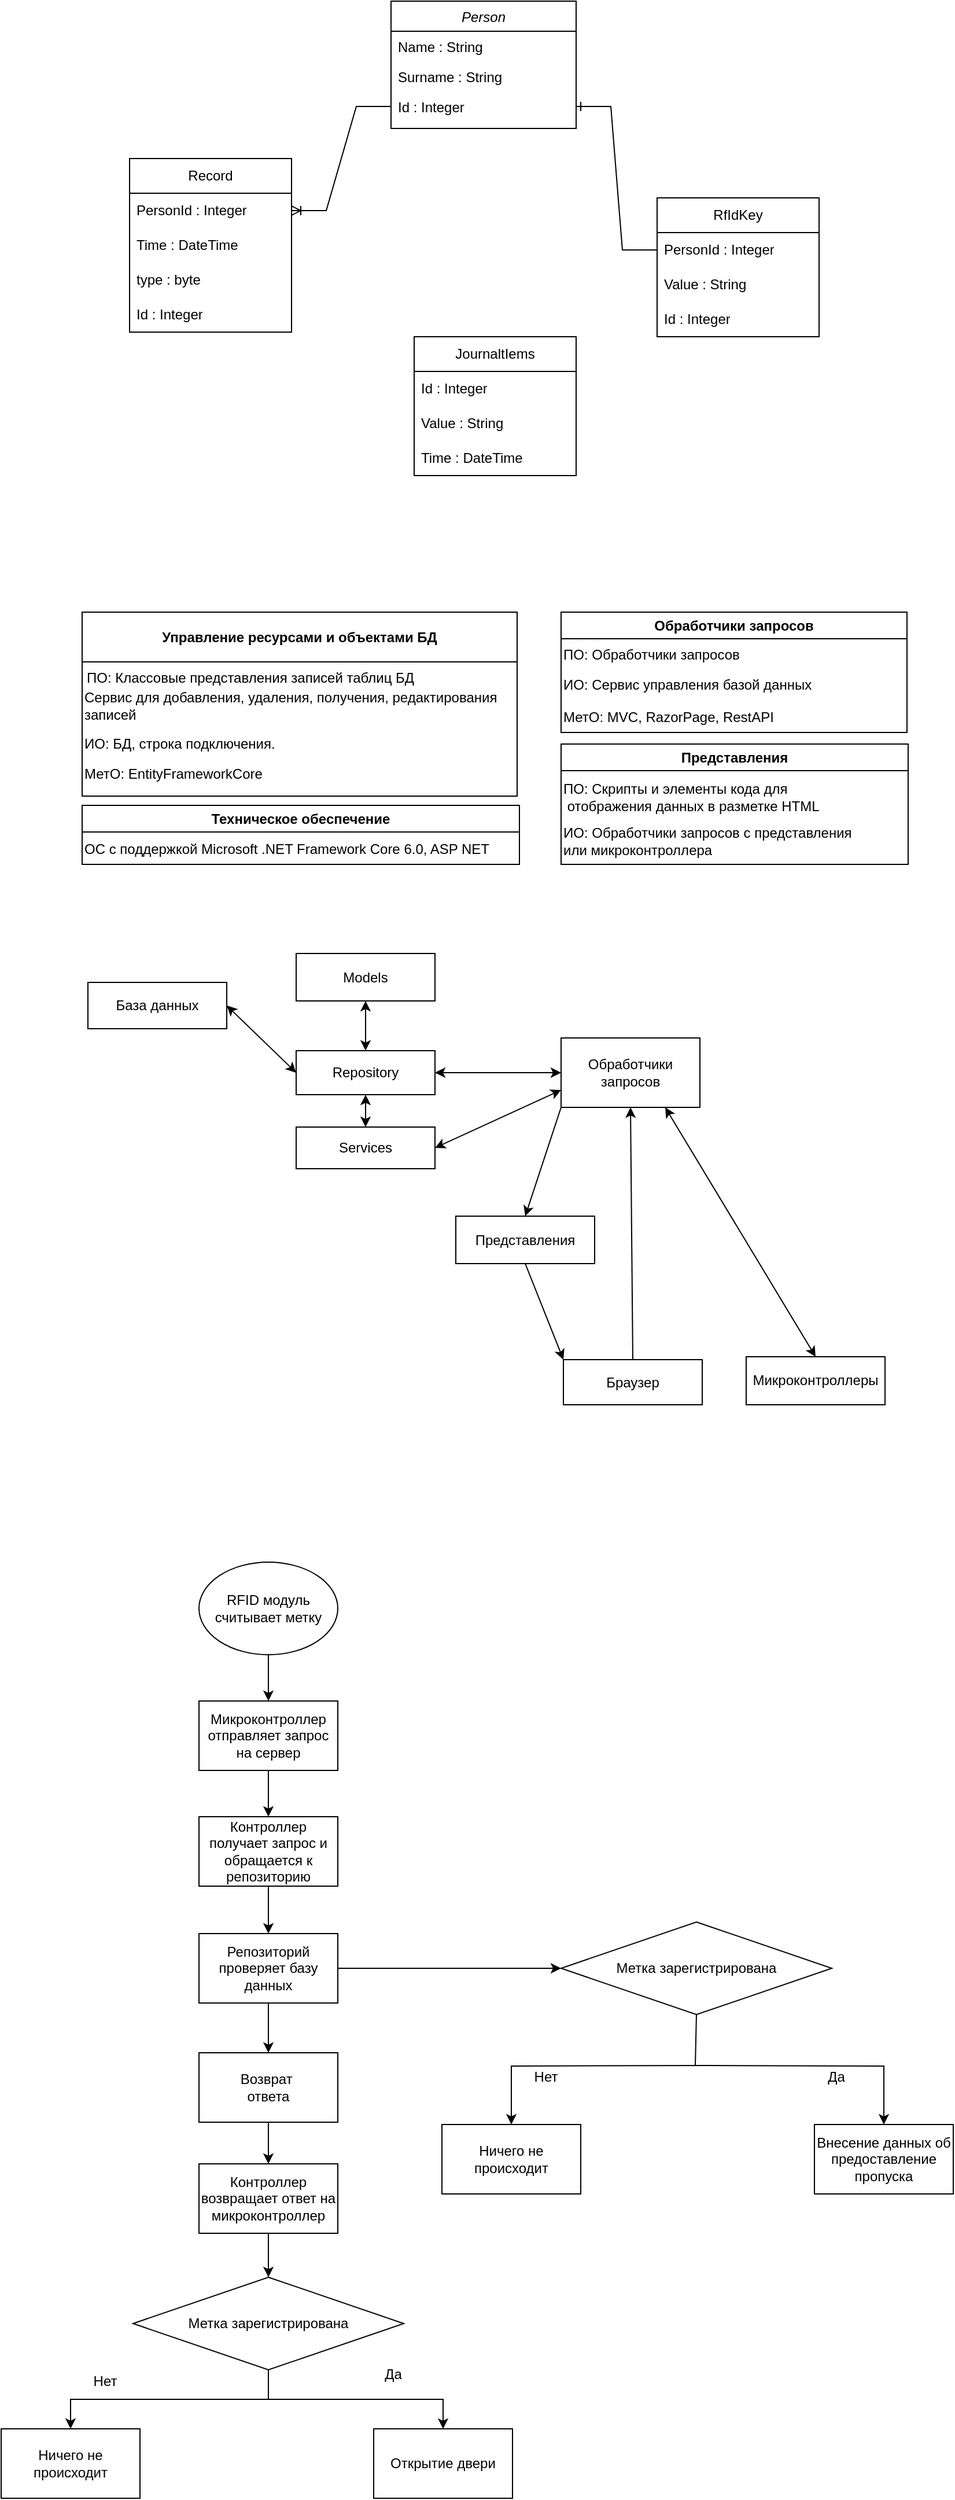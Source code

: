 <mxfile version="21.3.7" type="github">
  <diagram id="C5RBs43oDa-KdzZeNtuy" name="Page-1">
    <mxGraphModel dx="2261" dy="796" grid="0" gridSize="10" guides="1" tooltips="1" connect="1" arrows="1" fold="1" page="1" pageScale="1" pageWidth="827" pageHeight="1169" math="0" shadow="0">
      <root>
        <mxCell id="WIyWlLk6GJQsqaUBKTNV-0" />
        <mxCell id="WIyWlLk6GJQsqaUBKTNV-1" parent="WIyWlLk6GJQsqaUBKTNV-0" />
        <mxCell id="zkfFHV4jXpPFQw0GAbJ--0" value="Person" style="swimlane;fontStyle=2;align=center;verticalAlign=top;childLayout=stackLayout;horizontal=1;startSize=26;horizontalStack=0;resizeParent=1;resizeLast=0;collapsible=1;marginBottom=0;rounded=0;shadow=0;strokeWidth=1;" parent="WIyWlLk6GJQsqaUBKTNV-1" vertex="1">
          <mxGeometry x="320" y="110" width="160" height="110" as="geometry">
            <mxRectangle x="230" y="140" width="160" height="26" as="alternateBounds" />
          </mxGeometry>
        </mxCell>
        <mxCell id="zkfFHV4jXpPFQw0GAbJ--1" value="Name : String" style="text;align=left;verticalAlign=top;spacingLeft=4;spacingRight=4;overflow=hidden;rotatable=0;points=[[0,0.5],[1,0.5]];portConstraint=eastwest;" parent="zkfFHV4jXpPFQw0GAbJ--0" vertex="1">
          <mxGeometry y="26" width="160" height="26" as="geometry" />
        </mxCell>
        <mxCell id="zkfFHV4jXpPFQw0GAbJ--2" value="Surname : String" style="text;align=left;verticalAlign=top;spacingLeft=4;spacingRight=4;overflow=hidden;rotatable=0;points=[[0,0.5],[1,0.5]];portConstraint=eastwest;rounded=0;shadow=0;html=0;" parent="zkfFHV4jXpPFQw0GAbJ--0" vertex="1">
          <mxGeometry y="52" width="160" height="26" as="geometry" />
        </mxCell>
        <mxCell id="zkfFHV4jXpPFQw0GAbJ--3" value="Id : Integer" style="text;align=left;verticalAlign=top;spacingLeft=4;spacingRight=4;overflow=hidden;rotatable=0;points=[[0,0.5],[1,0.5]];portConstraint=eastwest;rounded=0;shadow=0;html=0;" parent="zkfFHV4jXpPFQw0GAbJ--0" vertex="1">
          <mxGeometry y="78" width="160" height="26" as="geometry" />
        </mxCell>
        <mxCell id="JAbAQ16eNPu53v8PzKWM-0" value="RfIdKey" style="swimlane;fontStyle=0;childLayout=stackLayout;horizontal=1;startSize=30;horizontalStack=0;resizeParent=1;resizeParentMax=0;resizeLast=0;collapsible=1;marginBottom=0;whiteSpace=wrap;html=1;swimlaneLine=1;" parent="WIyWlLk6GJQsqaUBKTNV-1" vertex="1">
          <mxGeometry x="550" y="280" width="140" height="120" as="geometry" />
        </mxCell>
        <mxCell id="JAbAQ16eNPu53v8PzKWM-1" value="PersonId : Integer" style="text;strokeColor=none;fillColor=none;align=left;verticalAlign=middle;spacingLeft=4;spacingRight=4;overflow=hidden;points=[[0,0.5],[1,0.5]];portConstraint=eastwest;rotatable=0;whiteSpace=wrap;html=1;" parent="JAbAQ16eNPu53v8PzKWM-0" vertex="1">
          <mxGeometry y="30" width="140" height="30" as="geometry" />
        </mxCell>
        <mxCell id="JAbAQ16eNPu53v8PzKWM-2" value="Value : String" style="text;strokeColor=none;fillColor=none;align=left;verticalAlign=middle;spacingLeft=4;spacingRight=4;overflow=hidden;points=[[0,0.5],[1,0.5]];portConstraint=eastwest;rotatable=0;whiteSpace=wrap;html=1;" parent="JAbAQ16eNPu53v8PzKWM-0" vertex="1">
          <mxGeometry y="60" width="140" height="30" as="geometry" />
        </mxCell>
        <mxCell id="JAbAQ16eNPu53v8PzKWM-11" value="Id : Integer" style="text;strokeColor=none;fillColor=none;align=left;verticalAlign=middle;spacingLeft=4;spacingRight=4;overflow=hidden;points=[[0,0.5],[1,0.5]];portConstraint=eastwest;rotatable=0;whiteSpace=wrap;html=1;" parent="JAbAQ16eNPu53v8PzKWM-0" vertex="1">
          <mxGeometry y="90" width="140" height="30" as="geometry" />
        </mxCell>
        <mxCell id="JAbAQ16eNPu53v8PzKWM-4" value="Record" style="swimlane;fontStyle=0;childLayout=stackLayout;horizontal=1;startSize=30;horizontalStack=0;resizeParent=1;resizeParentMax=0;resizeLast=0;collapsible=1;marginBottom=0;whiteSpace=wrap;html=1;" parent="WIyWlLk6GJQsqaUBKTNV-1" vertex="1">
          <mxGeometry x="94" y="246" width="140" height="150" as="geometry" />
        </mxCell>
        <mxCell id="JAbAQ16eNPu53v8PzKWM-5" value="PersonId : Integer" style="text;strokeColor=none;fillColor=none;align=left;verticalAlign=middle;spacingLeft=4;spacingRight=4;overflow=hidden;points=[[0,0.5],[1,0.5]];portConstraint=eastwest;rotatable=0;whiteSpace=wrap;html=1;" parent="JAbAQ16eNPu53v8PzKWM-4" vertex="1">
          <mxGeometry y="30" width="140" height="30" as="geometry" />
        </mxCell>
        <mxCell id="JAbAQ16eNPu53v8PzKWM-6" value="Time : DateTime" style="text;strokeColor=none;fillColor=none;align=left;verticalAlign=middle;spacingLeft=4;spacingRight=4;overflow=hidden;points=[[0,0.5],[1,0.5]];portConstraint=eastwest;rotatable=0;whiteSpace=wrap;html=1;" parent="JAbAQ16eNPu53v8PzKWM-4" vertex="1">
          <mxGeometry y="60" width="140" height="30" as="geometry" />
        </mxCell>
        <mxCell id="JAbAQ16eNPu53v8PzKWM-7" value="type : byte" style="text;strokeColor=none;fillColor=none;align=left;verticalAlign=middle;spacingLeft=4;spacingRight=4;overflow=hidden;points=[[0,0.5],[1,0.5]];portConstraint=eastwest;rotatable=0;whiteSpace=wrap;html=1;" parent="JAbAQ16eNPu53v8PzKWM-4" vertex="1">
          <mxGeometry y="90" width="140" height="30" as="geometry" />
        </mxCell>
        <mxCell id="JAbAQ16eNPu53v8PzKWM-12" value="Id : Integer" style="text;strokeColor=none;fillColor=none;align=left;verticalAlign=middle;spacingLeft=4;spacingRight=4;overflow=hidden;points=[[0,0.5],[1,0.5]];portConstraint=eastwest;rotatable=0;whiteSpace=wrap;html=1;" parent="JAbAQ16eNPu53v8PzKWM-4" vertex="1">
          <mxGeometry y="120" width="140" height="30" as="geometry" />
        </mxCell>
        <mxCell id="JAbAQ16eNPu53v8PzKWM-13" value="JournaltIems" style="swimlane;fontStyle=0;childLayout=stackLayout;horizontal=1;startSize=30;horizontalStack=0;resizeParent=1;resizeParentMax=0;resizeLast=0;collapsible=1;marginBottom=0;whiteSpace=wrap;html=1;" parent="WIyWlLk6GJQsqaUBKTNV-1" vertex="1">
          <mxGeometry x="340" y="400" width="140" height="120" as="geometry" />
        </mxCell>
        <mxCell id="JAbAQ16eNPu53v8PzKWM-14" value="Id : Integer" style="text;strokeColor=none;fillColor=none;align=left;verticalAlign=middle;spacingLeft=4;spacingRight=4;overflow=hidden;points=[[0,0.5],[1,0.5]];portConstraint=eastwest;rotatable=0;whiteSpace=wrap;html=1;" parent="JAbAQ16eNPu53v8PzKWM-13" vertex="1">
          <mxGeometry y="30" width="140" height="30" as="geometry" />
        </mxCell>
        <mxCell id="JAbAQ16eNPu53v8PzKWM-15" value="Value : String" style="text;strokeColor=none;fillColor=none;align=left;verticalAlign=middle;spacingLeft=4;spacingRight=4;overflow=hidden;points=[[0,0.5],[1,0.5]];portConstraint=eastwest;rotatable=0;whiteSpace=wrap;html=1;" parent="JAbAQ16eNPu53v8PzKWM-13" vertex="1">
          <mxGeometry y="60" width="140" height="30" as="geometry" />
        </mxCell>
        <mxCell id="JAbAQ16eNPu53v8PzKWM-16" value="Time : DateTime" style="text;strokeColor=none;fillColor=none;align=left;verticalAlign=middle;spacingLeft=4;spacingRight=4;overflow=hidden;points=[[0,0.5],[1,0.5]];portConstraint=eastwest;rotatable=0;whiteSpace=wrap;html=1;" parent="JAbAQ16eNPu53v8PzKWM-13" vertex="1">
          <mxGeometry y="90" width="140" height="30" as="geometry" />
        </mxCell>
        <mxCell id="JAbAQ16eNPu53v8PzKWM-20" value="Управление ресурсами и объектами БД" style="swimlane;whiteSpace=wrap;html=1;startSize=43;" parent="WIyWlLk6GJQsqaUBKTNV-1" vertex="1">
          <mxGeometry x="53" y="638" width="376" height="159" as="geometry" />
        </mxCell>
        <mxCell id="JAbAQ16eNPu53v8PzKWM-22" value="ПО: Классовые представления записей таблиц БД" style="text;html=1;align=left;verticalAlign=middle;resizable=0;points=[];autosize=1;strokeColor=none;fillColor=none;" parent="JAbAQ16eNPu53v8PzKWM-20" vertex="1">
          <mxGeometry x="2" y="44" width="301" height="26" as="geometry" />
        </mxCell>
        <mxCell id="JAbAQ16eNPu53v8PzKWM-23" value="Сервис для добавления, удаления, получения, редактирования&lt;br&gt;записей" style="text;html=1;align=left;verticalAlign=middle;resizable=0;points=[];autosize=1;strokeColor=none;fillColor=none;" parent="JAbAQ16eNPu53v8PzKWM-20" vertex="1">
          <mxGeometry y="60" width="375" height="41" as="geometry" />
        </mxCell>
        <mxCell id="JAbAQ16eNPu53v8PzKWM-24" value="ИО: БД, строка подключения." style="text;html=1;align=left;verticalAlign=middle;resizable=0;points=[];autosize=1;strokeColor=none;fillColor=none;" parent="JAbAQ16eNPu53v8PzKWM-20" vertex="1">
          <mxGeometry y="101" width="183" height="26" as="geometry" />
        </mxCell>
        <mxCell id="JAbAQ16eNPu53v8PzKWM-25" value="МетО: EntityFrameworkCore" style="text;html=1;align=left;verticalAlign=middle;resizable=0;points=[];autosize=1;strokeColor=none;fillColor=none;" parent="JAbAQ16eNPu53v8PzKWM-20" vertex="1">
          <mxGeometry y="127" width="172" height="26" as="geometry" />
        </mxCell>
        <mxCell id="JAbAQ16eNPu53v8PzKWM-26" value="Обработчики запросов" style="swimlane;whiteSpace=wrap;html=1;" parent="WIyWlLk6GJQsqaUBKTNV-1" vertex="1">
          <mxGeometry x="467" y="638" width="299" height="104" as="geometry" />
        </mxCell>
        <mxCell id="JAbAQ16eNPu53v8PzKWM-27" value="ПО: Обработчики запросов" style="text;html=1;align=left;verticalAlign=middle;resizable=0;points=[];autosize=1;strokeColor=none;fillColor=none;" parent="JAbAQ16eNPu53v8PzKWM-26" vertex="1">
          <mxGeometry y="24" width="170" height="26" as="geometry" />
        </mxCell>
        <mxCell id="JAbAQ16eNPu53v8PzKWM-28" value="ИО: Сервис управления базой данных" style="text;html=1;align=left;verticalAlign=middle;resizable=0;points=[];autosize=1;strokeColor=none;fillColor=none;" parent="JAbAQ16eNPu53v8PzKWM-26" vertex="1">
          <mxGeometry y="50" width="233" height="26" as="geometry" />
        </mxCell>
        <mxCell id="JAbAQ16eNPu53v8PzKWM-29" value="МетО: MVC, RazorPage, RestAPI" style="text;html=1;align=left;verticalAlign=middle;resizable=0;points=[];autosize=1;strokeColor=none;fillColor=none;" parent="JAbAQ16eNPu53v8PzKWM-26" vertex="1">
          <mxGeometry y="78" width="200" height="26" as="geometry" />
        </mxCell>
        <mxCell id="JAbAQ16eNPu53v8PzKWM-30" value="Представления" style="swimlane;whiteSpace=wrap;html=1;" parent="WIyWlLk6GJQsqaUBKTNV-1" vertex="1">
          <mxGeometry x="467" y="752" width="300" height="104" as="geometry" />
        </mxCell>
        <mxCell id="JAbAQ16eNPu53v8PzKWM-31" value="ПО: Скрипты и элементы кода для&lt;br&gt;&amp;nbsp;отображения данных в разметке HTML" style="text;html=1;align=left;verticalAlign=middle;resizable=0;points=[];autosize=1;strokeColor=none;fillColor=none;" parent="JAbAQ16eNPu53v8PzKWM-30" vertex="1">
          <mxGeometry y="25" width="239" height="41" as="geometry" />
        </mxCell>
        <mxCell id="JAbAQ16eNPu53v8PzKWM-33" value="ИО: Обработчики запросов с представления &lt;br&gt;или микроконтроллера" style="text;html=1;align=left;verticalAlign=middle;resizable=0;points=[];autosize=1;strokeColor=none;fillColor=none;" parent="JAbAQ16eNPu53v8PzKWM-30" vertex="1">
          <mxGeometry y="63" width="267" height="41" as="geometry" />
        </mxCell>
        <mxCell id="JAbAQ16eNPu53v8PzKWM-35" value="Техническое обеспечение" style="swimlane;whiteSpace=wrap;html=1;" parent="WIyWlLk6GJQsqaUBKTNV-1" vertex="1">
          <mxGeometry x="53" y="805" width="378" height="51" as="geometry" />
        </mxCell>
        <mxCell id="JAbAQ16eNPu53v8PzKWM-36" value="ОС с поддержкой Microsoft .NET Framework Core 6.0, ASP NET" style="text;html=1;align=left;verticalAlign=middle;resizable=0;points=[];autosize=1;strokeColor=none;fillColor=none;" parent="JAbAQ16eNPu53v8PzKWM-35" vertex="1">
          <mxGeometry y="25" width="368" height="26" as="geometry" />
        </mxCell>
        <mxCell id="JAbAQ16eNPu53v8PzKWM-37" value="База данных" style="rounded=0;whiteSpace=wrap;html=1;" parent="WIyWlLk6GJQsqaUBKTNV-1" vertex="1">
          <mxGeometry x="58" y="958" width="120" height="40" as="geometry" />
        </mxCell>
        <mxCell id="JAbAQ16eNPu53v8PzKWM-38" value="Models" style="rounded=0;whiteSpace=wrap;html=1;" parent="WIyWlLk6GJQsqaUBKTNV-1" vertex="1">
          <mxGeometry x="238" y="933" width="120" height="41" as="geometry" />
        </mxCell>
        <mxCell id="JAbAQ16eNPu53v8PzKWM-39" value="Repository" style="rounded=0;whiteSpace=wrap;html=1;" parent="WIyWlLk6GJQsqaUBKTNV-1" vertex="1">
          <mxGeometry x="238" y="1017" width="120" height="38" as="geometry" />
        </mxCell>
        <mxCell id="JAbAQ16eNPu53v8PzKWM-40" value="" style="endArrow=classic;startArrow=classic;html=1;rounded=0;entryX=1;entryY=0.5;entryDx=0;entryDy=0;exitX=0;exitY=0.5;exitDx=0;exitDy=0;" parent="WIyWlLk6GJQsqaUBKTNV-1" source="JAbAQ16eNPu53v8PzKWM-39" target="JAbAQ16eNPu53v8PzKWM-37" edge="1">
          <mxGeometry width="50" height="50" relative="1" as="geometry">
            <mxPoint x="110" y="1113" as="sourcePoint" />
            <mxPoint x="160" y="1063" as="targetPoint" />
          </mxGeometry>
        </mxCell>
        <mxCell id="JAbAQ16eNPu53v8PzKWM-41" value="" style="endArrow=classic;startArrow=classic;html=1;rounded=0;exitX=0.5;exitY=0;exitDx=0;exitDy=0;entryX=0.5;entryY=1;entryDx=0;entryDy=0;" parent="WIyWlLk6GJQsqaUBKTNV-1" source="JAbAQ16eNPu53v8PzKWM-39" target="JAbAQ16eNPu53v8PzKWM-38" edge="1">
          <mxGeometry width="50" height="50" relative="1" as="geometry">
            <mxPoint x="437" y="1041" as="sourcePoint" />
            <mxPoint x="487" y="991" as="targetPoint" />
          </mxGeometry>
        </mxCell>
        <mxCell id="JAbAQ16eNPu53v8PzKWM-42" value="Обработчики запросов" style="rounded=0;whiteSpace=wrap;html=1;" parent="WIyWlLk6GJQsqaUBKTNV-1" vertex="1">
          <mxGeometry x="467" y="1006" width="120" height="60" as="geometry" />
        </mxCell>
        <mxCell id="JAbAQ16eNPu53v8PzKWM-43" value="" style="endArrow=classic;startArrow=classic;html=1;rounded=0;entryX=0;entryY=0.5;entryDx=0;entryDy=0;exitX=1;exitY=0.5;exitDx=0;exitDy=0;" parent="WIyWlLk6GJQsqaUBKTNV-1" source="JAbAQ16eNPu53v8PzKWM-39" target="JAbAQ16eNPu53v8PzKWM-42" edge="1">
          <mxGeometry width="50" height="50" relative="1" as="geometry">
            <mxPoint x="298" y="1159" as="sourcePoint" />
            <mxPoint x="348" y="1109" as="targetPoint" />
          </mxGeometry>
        </mxCell>
        <mxCell id="JAbAQ16eNPu53v8PzKWM-44" value="Services" style="rounded=0;whiteSpace=wrap;html=1;" parent="WIyWlLk6GJQsqaUBKTNV-1" vertex="1">
          <mxGeometry x="238" y="1083" width="120" height="36" as="geometry" />
        </mxCell>
        <mxCell id="JAbAQ16eNPu53v8PzKWM-45" value="" style="endArrow=classic;startArrow=classic;html=1;rounded=0;entryX=0.5;entryY=1;entryDx=0;entryDy=0;exitX=0.5;exitY=0;exitDx=0;exitDy=0;" parent="WIyWlLk6GJQsqaUBKTNV-1" source="JAbAQ16eNPu53v8PzKWM-44" target="JAbAQ16eNPu53v8PzKWM-39" edge="1">
          <mxGeometry width="50" height="50" relative="1" as="geometry">
            <mxPoint x="98" y="1134" as="sourcePoint" />
            <mxPoint x="148" y="1084" as="targetPoint" />
          </mxGeometry>
        </mxCell>
        <mxCell id="JAbAQ16eNPu53v8PzKWM-46" value="" style="endArrow=classic;startArrow=classic;html=1;rounded=0;entryX=0;entryY=0.75;entryDx=0;entryDy=0;exitX=1;exitY=0.5;exitDx=0;exitDy=0;" parent="WIyWlLk6GJQsqaUBKTNV-1" source="JAbAQ16eNPu53v8PzKWM-44" target="JAbAQ16eNPu53v8PzKWM-42" edge="1">
          <mxGeometry width="50" height="50" relative="1" as="geometry">
            <mxPoint x="483" y="1170" as="sourcePoint" />
            <mxPoint x="533" y="1120" as="targetPoint" />
          </mxGeometry>
        </mxCell>
        <mxCell id="JAbAQ16eNPu53v8PzKWM-47" value="Представления" style="rounded=0;whiteSpace=wrap;html=1;" parent="WIyWlLk6GJQsqaUBKTNV-1" vertex="1">
          <mxGeometry x="376" y="1160" width="120" height="41" as="geometry" />
        </mxCell>
        <mxCell id="JAbAQ16eNPu53v8PzKWM-51" value="Браузер" style="rounded=0;whiteSpace=wrap;html=1;" parent="WIyWlLk6GJQsqaUBKTNV-1" vertex="1">
          <mxGeometry x="469" y="1284" width="120" height="39" as="geometry" />
        </mxCell>
        <mxCell id="JAbAQ16eNPu53v8PzKWM-52" value="Микроконтроллеры" style="rounded=0;whiteSpace=wrap;html=1;" parent="WIyWlLk6GJQsqaUBKTNV-1" vertex="1">
          <mxGeometry x="627" y="1281.5" width="120" height="41.5" as="geometry" />
        </mxCell>
        <mxCell id="JAbAQ16eNPu53v8PzKWM-53" value="" style="endArrow=classic;startArrow=classic;html=1;rounded=0;entryX=0.75;entryY=1;entryDx=0;entryDy=0;exitX=0.5;exitY=0;exitDx=0;exitDy=0;" parent="WIyWlLk6GJQsqaUBKTNV-1" source="JAbAQ16eNPu53v8PzKWM-52" target="JAbAQ16eNPu53v8PzKWM-42" edge="1">
          <mxGeometry width="50" height="50" relative="1" as="geometry">
            <mxPoint x="238" y="1407" as="sourcePoint" />
            <mxPoint x="288" y="1357" as="targetPoint" />
          </mxGeometry>
        </mxCell>
        <mxCell id="JAbAQ16eNPu53v8PzKWM-55" value="" style="endArrow=classic;html=1;rounded=0;exitX=0.5;exitY=0;exitDx=0;exitDy=0;entryX=0.5;entryY=1;entryDx=0;entryDy=0;" parent="WIyWlLk6GJQsqaUBKTNV-1" source="JAbAQ16eNPu53v8PzKWM-51" target="JAbAQ16eNPu53v8PzKWM-42" edge="1">
          <mxGeometry width="50" height="50" relative="1" as="geometry">
            <mxPoint x="444" y="1267" as="sourcePoint" />
            <mxPoint x="494" y="1217" as="targetPoint" />
          </mxGeometry>
        </mxCell>
        <mxCell id="JAbAQ16eNPu53v8PzKWM-56" value="" style="endArrow=classic;html=1;rounded=0;exitX=0.5;exitY=1;exitDx=0;exitDy=0;entryX=0;entryY=0;entryDx=0;entryDy=0;" parent="WIyWlLk6GJQsqaUBKTNV-1" source="JAbAQ16eNPu53v8PzKWM-47" target="JAbAQ16eNPu53v8PzKWM-51" edge="1">
          <mxGeometry width="50" height="50" relative="1" as="geometry">
            <mxPoint x="262" y="1337" as="sourcePoint" />
            <mxPoint x="312" y="1287" as="targetPoint" />
          </mxGeometry>
        </mxCell>
        <mxCell id="JAbAQ16eNPu53v8PzKWM-57" value="" style="endArrow=classic;html=1;rounded=0;exitX=0;exitY=1;exitDx=0;exitDy=0;entryX=0.5;entryY=0;entryDx=0;entryDy=0;" parent="WIyWlLk6GJQsqaUBKTNV-1" source="JAbAQ16eNPu53v8PzKWM-42" target="JAbAQ16eNPu53v8PzKWM-47" edge="1">
          <mxGeometry width="50" height="50" relative="1" as="geometry">
            <mxPoint x="174" y="1339" as="sourcePoint" />
            <mxPoint x="224" y="1289" as="targetPoint" />
          </mxGeometry>
        </mxCell>
        <mxCell id="JAbAQ16eNPu53v8PzKWM-60" style="edgeStyle=orthogonalEdgeStyle;rounded=0;orthogonalLoop=1;jettySize=auto;html=1;entryX=0.5;entryY=0;entryDx=0;entryDy=0;" parent="WIyWlLk6GJQsqaUBKTNV-1" source="JAbAQ16eNPu53v8PzKWM-58" target="JAbAQ16eNPu53v8PzKWM-59" edge="1">
          <mxGeometry relative="1" as="geometry" />
        </mxCell>
        <mxCell id="JAbAQ16eNPu53v8PzKWM-58" value="RFID модуль считывает метку" style="ellipse;whiteSpace=wrap;html=1;" parent="WIyWlLk6GJQsqaUBKTNV-1" vertex="1">
          <mxGeometry x="154" y="1459" width="120" height="80" as="geometry" />
        </mxCell>
        <mxCell id="JAbAQ16eNPu53v8PzKWM-64" style="edgeStyle=orthogonalEdgeStyle;rounded=0;orthogonalLoop=1;jettySize=auto;html=1;entryX=0.5;entryY=0;entryDx=0;entryDy=0;" parent="WIyWlLk6GJQsqaUBKTNV-1" source="JAbAQ16eNPu53v8PzKWM-59" target="JAbAQ16eNPu53v8PzKWM-61" edge="1">
          <mxGeometry relative="1" as="geometry" />
        </mxCell>
        <mxCell id="JAbAQ16eNPu53v8PzKWM-59" value="Микроконтроллер отправляет запрос на сервер" style="rounded=0;whiteSpace=wrap;html=1;" parent="WIyWlLk6GJQsqaUBKTNV-1" vertex="1">
          <mxGeometry x="154" y="1579" width="120" height="60" as="geometry" />
        </mxCell>
        <mxCell id="JAbAQ16eNPu53v8PzKWM-65" style="edgeStyle=orthogonalEdgeStyle;rounded=0;orthogonalLoop=1;jettySize=auto;html=1;entryX=0.5;entryY=0;entryDx=0;entryDy=0;" parent="WIyWlLk6GJQsqaUBKTNV-1" source="JAbAQ16eNPu53v8PzKWM-61" target="JAbAQ16eNPu53v8PzKWM-62" edge="1">
          <mxGeometry relative="1" as="geometry" />
        </mxCell>
        <mxCell id="JAbAQ16eNPu53v8PzKWM-61" value="Контроллер получает запрос и обращается к репозиторию" style="rounded=0;whiteSpace=wrap;html=1;" parent="WIyWlLk6GJQsqaUBKTNV-1" vertex="1">
          <mxGeometry x="154" y="1679" width="120" height="60" as="geometry" />
        </mxCell>
        <mxCell id="JAbAQ16eNPu53v8PzKWM-79" style="edgeStyle=orthogonalEdgeStyle;rounded=0;orthogonalLoop=1;jettySize=auto;html=1;entryX=0.5;entryY=0;entryDx=0;entryDy=0;" parent="WIyWlLk6GJQsqaUBKTNV-1" source="JAbAQ16eNPu53v8PzKWM-62" target="JAbAQ16eNPu53v8PzKWM-70" edge="1">
          <mxGeometry relative="1" as="geometry" />
        </mxCell>
        <mxCell id="JAbAQ16eNPu53v8PzKWM-98" style="edgeStyle=orthogonalEdgeStyle;rounded=0;orthogonalLoop=1;jettySize=auto;html=1;entryX=0;entryY=0.5;entryDx=0;entryDy=0;" parent="WIyWlLk6GJQsqaUBKTNV-1" source="JAbAQ16eNPu53v8PzKWM-62" target="JAbAQ16eNPu53v8PzKWM-97" edge="1">
          <mxGeometry relative="1" as="geometry" />
        </mxCell>
        <mxCell id="JAbAQ16eNPu53v8PzKWM-62" value="Репозиторий проверяет базу данных" style="rounded=0;whiteSpace=wrap;html=1;" parent="WIyWlLk6GJQsqaUBKTNV-1" vertex="1">
          <mxGeometry x="154" y="1780" width="120" height="60" as="geometry" />
        </mxCell>
        <mxCell id="JAbAQ16eNPu53v8PzKWM-69" value="Нет" style="text;html=1;strokeColor=none;fillColor=none;align=center;verticalAlign=middle;whiteSpace=wrap;rounded=0;" parent="WIyWlLk6GJQsqaUBKTNV-1" vertex="1">
          <mxGeometry x="43" y="2152" width="60" height="30" as="geometry" />
        </mxCell>
        <mxCell id="JAbAQ16eNPu53v8PzKWM-76" style="edgeStyle=orthogonalEdgeStyle;rounded=0;orthogonalLoop=1;jettySize=auto;html=1;entryX=0.5;entryY=0;entryDx=0;entryDy=0;" parent="WIyWlLk6GJQsqaUBKTNV-1" source="JAbAQ16eNPu53v8PzKWM-70" target="JAbAQ16eNPu53v8PzKWM-75" edge="1">
          <mxGeometry relative="1" as="geometry" />
        </mxCell>
        <mxCell id="JAbAQ16eNPu53v8PzKWM-70" value="Возврат&amp;nbsp;&lt;br&gt;ответа" style="rounded=0;whiteSpace=wrap;html=1;" parent="WIyWlLk6GJQsqaUBKTNV-1" vertex="1">
          <mxGeometry x="154" y="1883" width="120" height="60" as="geometry" />
        </mxCell>
        <mxCell id="JAbAQ16eNPu53v8PzKWM-72" value="Да" style="text;html=1;strokeColor=none;fillColor=none;align=center;verticalAlign=middle;whiteSpace=wrap;rounded=0;" parent="WIyWlLk6GJQsqaUBKTNV-1" vertex="1">
          <mxGeometry x="292" y="2146" width="60" height="30" as="geometry" />
        </mxCell>
        <mxCell id="JAbAQ16eNPu53v8PzKWM-80" style="edgeStyle=orthogonalEdgeStyle;rounded=0;orthogonalLoop=1;jettySize=auto;html=1;entryX=0.5;entryY=0;entryDx=0;entryDy=0;" parent="WIyWlLk6GJQsqaUBKTNV-1" source="JAbAQ16eNPu53v8PzKWM-75" target="JAbAQ16eNPu53v8PzKWM-77" edge="1">
          <mxGeometry relative="1" as="geometry" />
        </mxCell>
        <mxCell id="JAbAQ16eNPu53v8PzKWM-75" value="Контроллер возвращает ответ на микроконтроллер" style="rounded=0;whiteSpace=wrap;html=1;" parent="WIyWlLk6GJQsqaUBKTNV-1" vertex="1">
          <mxGeometry x="154" y="1979" width="120" height="60" as="geometry" />
        </mxCell>
        <mxCell id="JAbAQ16eNPu53v8PzKWM-83" style="edgeStyle=orthogonalEdgeStyle;rounded=0;orthogonalLoop=1;jettySize=auto;html=1;entryX=0.5;entryY=0;entryDx=0;entryDy=0;" parent="WIyWlLk6GJQsqaUBKTNV-1" source="JAbAQ16eNPu53v8PzKWM-77" target="JAbAQ16eNPu53v8PzKWM-82" edge="1">
          <mxGeometry relative="1" as="geometry" />
        </mxCell>
        <mxCell id="JAbAQ16eNPu53v8PzKWM-84" style="edgeStyle=orthogonalEdgeStyle;rounded=0;orthogonalLoop=1;jettySize=auto;html=1;entryX=0.5;entryY=0;entryDx=0;entryDy=0;" parent="WIyWlLk6GJQsqaUBKTNV-1" source="JAbAQ16eNPu53v8PzKWM-77" target="JAbAQ16eNPu53v8PzKWM-81" edge="1">
          <mxGeometry relative="1" as="geometry" />
        </mxCell>
        <mxCell id="JAbAQ16eNPu53v8PzKWM-77" value="Метка зарегистрирована" style="rhombus;whiteSpace=wrap;html=1;" parent="WIyWlLk6GJQsqaUBKTNV-1" vertex="1">
          <mxGeometry x="97" y="2077" width="234" height="80" as="geometry" />
        </mxCell>
        <mxCell id="JAbAQ16eNPu53v8PzKWM-81" value="Открытие двери" style="rounded=0;whiteSpace=wrap;html=1;" parent="WIyWlLk6GJQsqaUBKTNV-1" vertex="1">
          <mxGeometry x="305" y="2208" width="120" height="60" as="geometry" />
        </mxCell>
        <mxCell id="JAbAQ16eNPu53v8PzKWM-82" value="Ничего не происходит" style="rounded=0;whiteSpace=wrap;html=1;" parent="WIyWlLk6GJQsqaUBKTNV-1" vertex="1">
          <mxGeometry x="-17" y="2208" width="120" height="60" as="geometry" />
        </mxCell>
        <mxCell id="JAbAQ16eNPu53v8PzKWM-91" value="Нет" style="text;html=1;strokeColor=none;fillColor=none;align=center;verticalAlign=middle;whiteSpace=wrap;rounded=0;" parent="WIyWlLk6GJQsqaUBKTNV-1" vertex="1">
          <mxGeometry x="424" y="1889" width="60" height="30" as="geometry" />
        </mxCell>
        <mxCell id="JAbAQ16eNPu53v8PzKWM-92" value="Да" style="text;html=1;strokeColor=none;fillColor=none;align=center;verticalAlign=middle;whiteSpace=wrap;rounded=0;" parent="WIyWlLk6GJQsqaUBKTNV-1" vertex="1">
          <mxGeometry x="675" y="1889" width="60" height="30" as="geometry" />
        </mxCell>
        <mxCell id="JAbAQ16eNPu53v8PzKWM-93" style="edgeStyle=orthogonalEdgeStyle;rounded=0;orthogonalLoop=1;jettySize=auto;html=1;entryX=0.5;entryY=0;entryDx=0;entryDy=0;" parent="WIyWlLk6GJQsqaUBKTNV-1" target="JAbAQ16eNPu53v8PzKWM-96" edge="1">
          <mxGeometry relative="1" as="geometry">
            <mxPoint x="595" y="1894" as="sourcePoint" />
          </mxGeometry>
        </mxCell>
        <mxCell id="JAbAQ16eNPu53v8PzKWM-94" style="edgeStyle=orthogonalEdgeStyle;rounded=0;orthogonalLoop=1;jettySize=auto;html=1;entryX=0.5;entryY=0;entryDx=0;entryDy=0;" parent="WIyWlLk6GJQsqaUBKTNV-1" target="JAbAQ16eNPu53v8PzKWM-95" edge="1">
          <mxGeometry relative="1" as="geometry">
            <mxPoint x="595" y="1894" as="sourcePoint" />
          </mxGeometry>
        </mxCell>
        <mxCell id="JAbAQ16eNPu53v8PzKWM-95" value="Внесение данных об предоставление пропуска" style="rounded=0;whiteSpace=wrap;html=1;" parent="WIyWlLk6GJQsqaUBKTNV-1" vertex="1">
          <mxGeometry x="686" y="1945" width="120" height="60" as="geometry" />
        </mxCell>
        <mxCell id="JAbAQ16eNPu53v8PzKWM-96" value="Ничего не происходит" style="rounded=0;whiteSpace=wrap;html=1;" parent="WIyWlLk6GJQsqaUBKTNV-1" vertex="1">
          <mxGeometry x="364" y="1945" width="120" height="60" as="geometry" />
        </mxCell>
        <mxCell id="JAbAQ16eNPu53v8PzKWM-97" value="Метка зарегистрирована" style="rhombus;whiteSpace=wrap;html=1;" parent="WIyWlLk6GJQsqaUBKTNV-1" vertex="1">
          <mxGeometry x="467" y="1770" width="234" height="80" as="geometry" />
        </mxCell>
        <mxCell id="JAbAQ16eNPu53v8PzKWM-102" value="" style="endArrow=none;html=1;rounded=0;entryX=0.5;entryY=1;entryDx=0;entryDy=0;" parent="WIyWlLk6GJQsqaUBKTNV-1" target="JAbAQ16eNPu53v8PzKWM-97" edge="1">
          <mxGeometry width="50" height="50" relative="1" as="geometry">
            <mxPoint x="583" y="1894" as="sourcePoint" />
            <mxPoint x="611" y="1999" as="targetPoint" />
          </mxGeometry>
        </mxCell>
        <mxCell id="AzmWOC6QSWZ_BwlnWJ7K-0" value="" style="edgeStyle=entityRelationEdgeStyle;fontSize=12;html=1;endArrow=ERone;endFill=1;rounded=0;exitX=0;exitY=0.5;exitDx=0;exitDy=0;entryX=1;entryY=0.5;entryDx=0;entryDy=0;" edge="1" parent="WIyWlLk6GJQsqaUBKTNV-1" source="JAbAQ16eNPu53v8PzKWM-1" target="zkfFHV4jXpPFQw0GAbJ--3">
          <mxGeometry width="100" height="100" relative="1" as="geometry">
            <mxPoint x="9" y="448" as="sourcePoint" />
            <mxPoint x="109" y="348" as="targetPoint" />
          </mxGeometry>
        </mxCell>
        <mxCell id="AzmWOC6QSWZ_BwlnWJ7K-1" value="" style="edgeStyle=entityRelationEdgeStyle;fontSize=12;html=1;endArrow=ERoneToMany;rounded=0;exitX=0;exitY=0.5;exitDx=0;exitDy=0;entryX=1;entryY=0.5;entryDx=0;entryDy=0;" edge="1" parent="WIyWlLk6GJQsqaUBKTNV-1" source="zkfFHV4jXpPFQw0GAbJ--3" target="JAbAQ16eNPu53v8PzKWM-5">
          <mxGeometry width="100" height="100" relative="1" as="geometry">
            <mxPoint x="81" y="545" as="sourcePoint" />
            <mxPoint x="181" y="445" as="targetPoint" />
          </mxGeometry>
        </mxCell>
      </root>
    </mxGraphModel>
  </diagram>
</mxfile>
